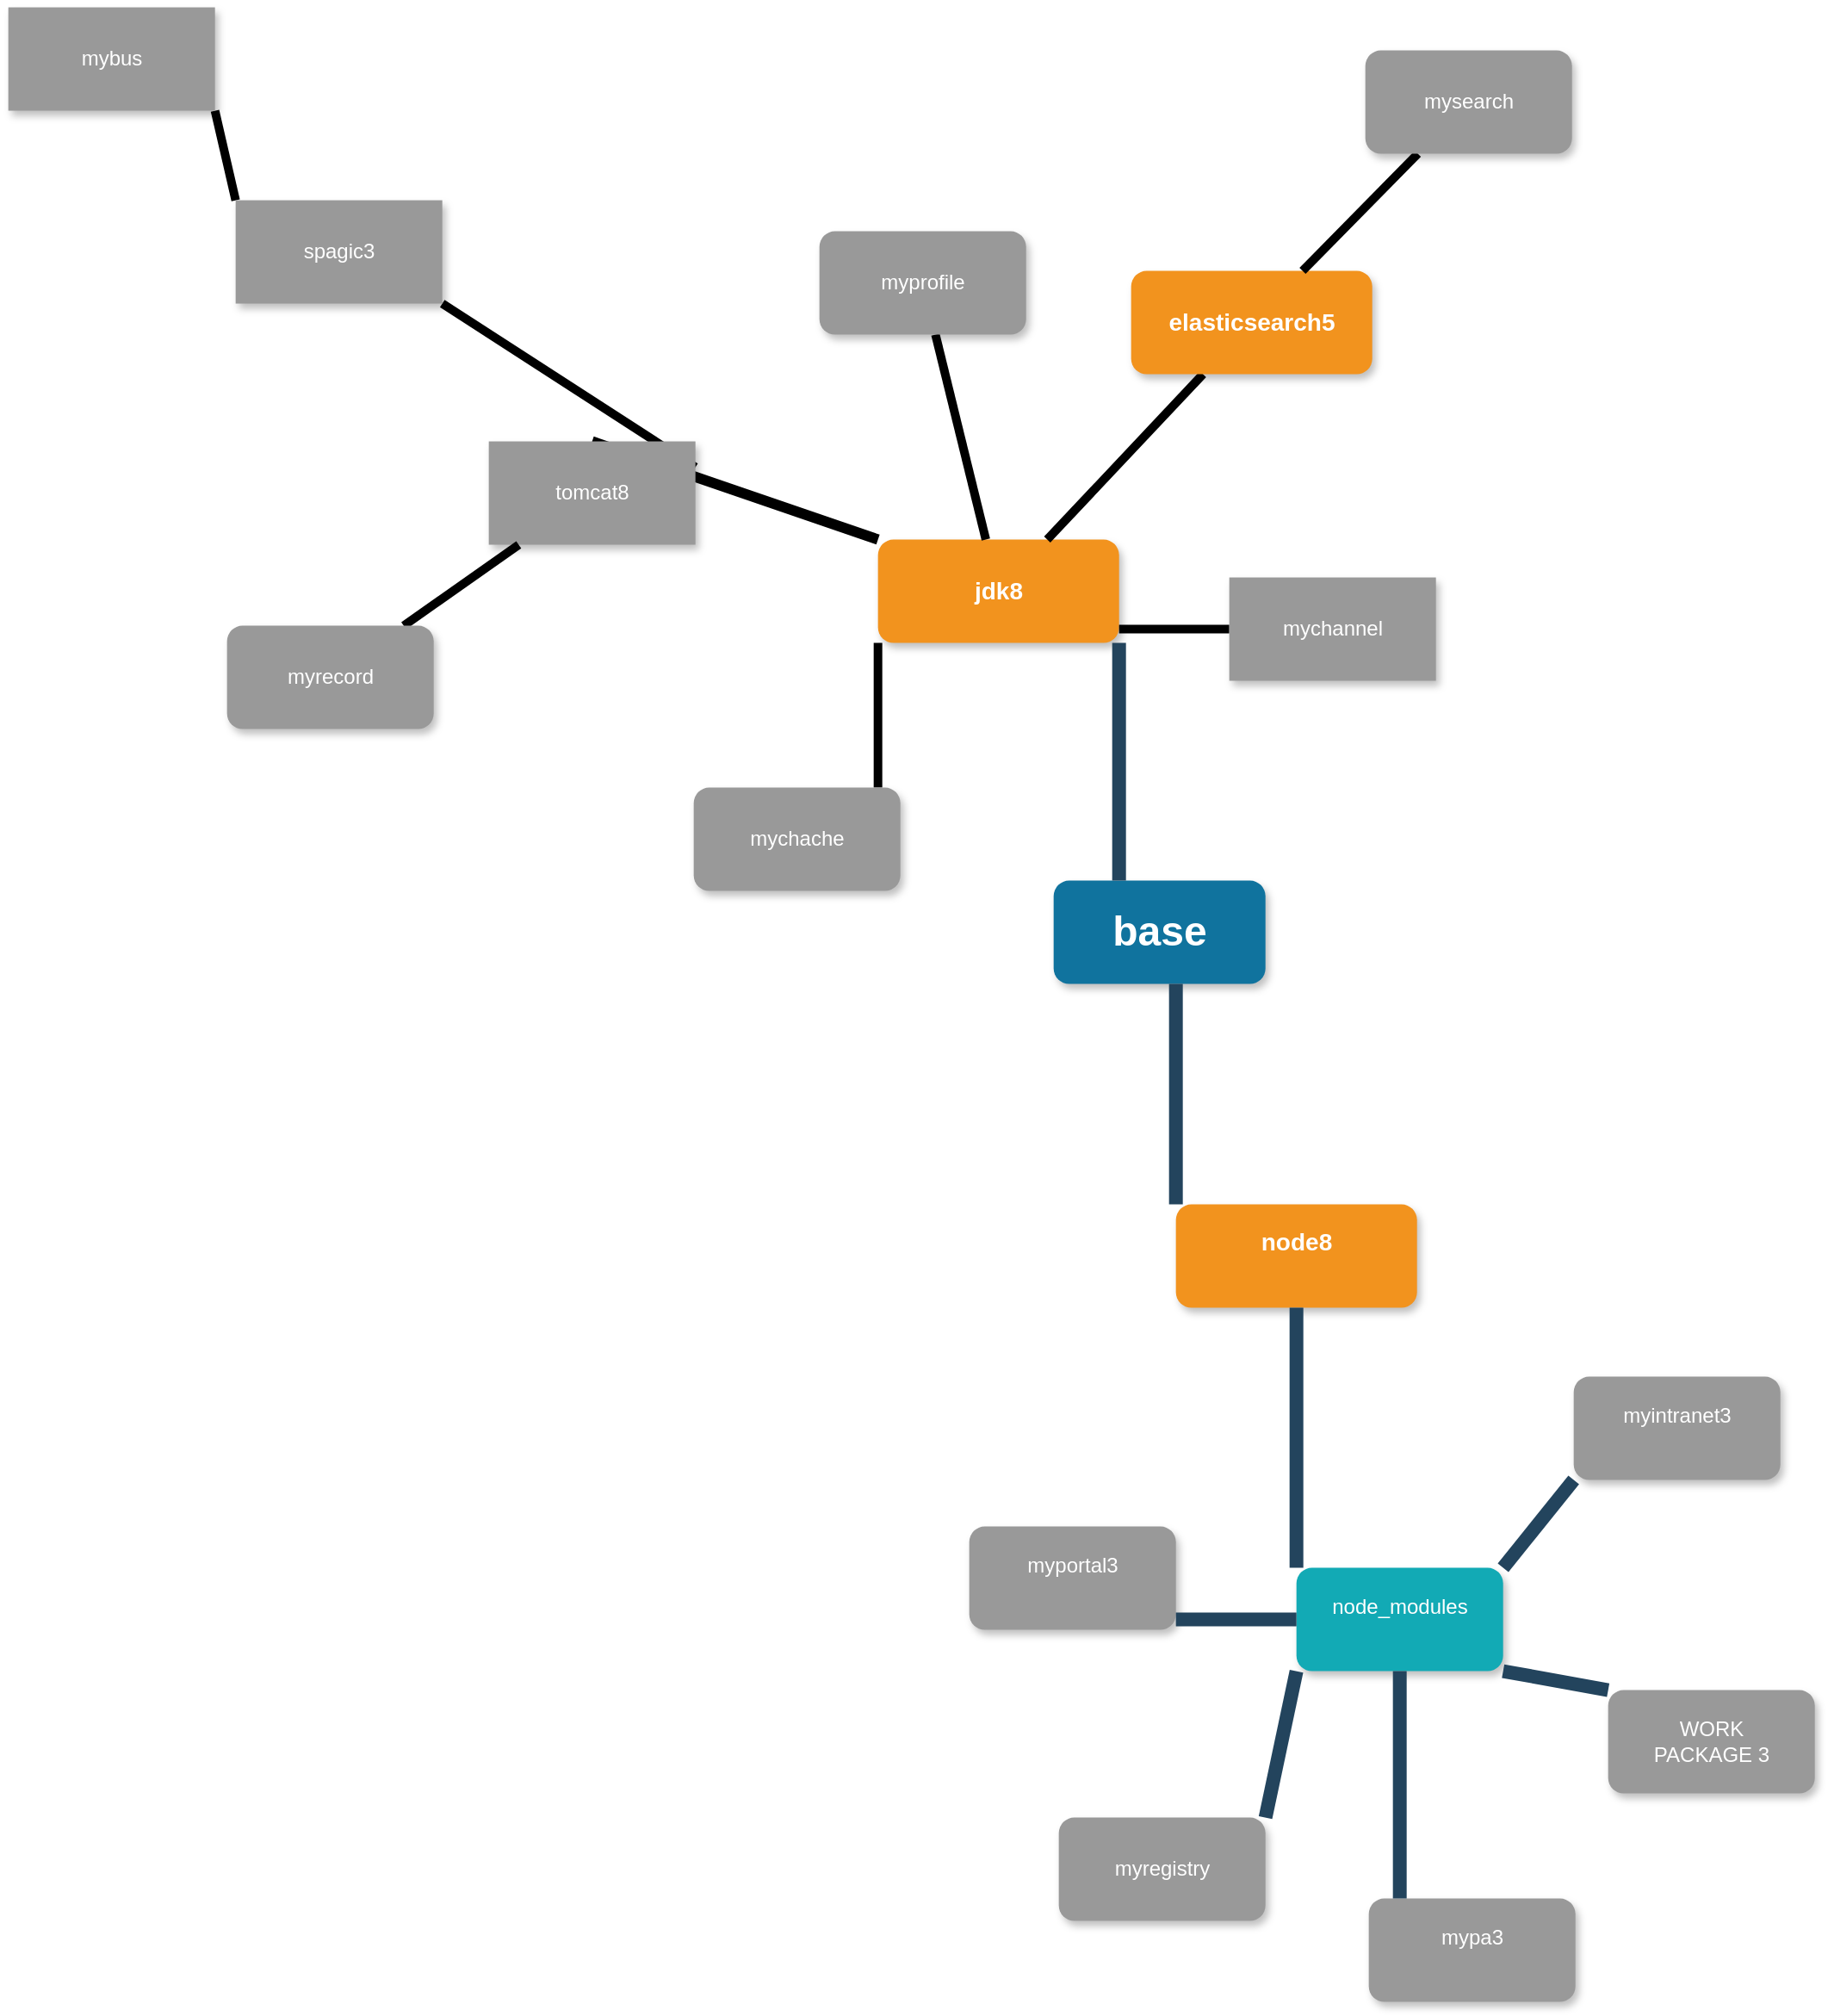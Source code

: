 <mxfile version="12.0.3" type="github" pages="1"><diagram name="Page-1" id="64c3da0e-402f-94eb-ee01-a36477274f13"><mxGraphModel dx="6654" dy="4340" grid="0" gridSize="10" guides="1" tooltips="1" connect="1" arrows="1" fold="1" page="1" pageScale="1" pageWidth="4681" pageHeight="3300" background="#ffffff" math="0" shadow="0"><root><mxCell id="0"/><mxCell id="1" parent="0"/><mxCell id="2" value="base" style="whiteSpace=wrap;rounded=1;shadow=1;fillColor=#10739E;strokeColor=none;fontColor=#FFFFFF;fontStyle=1;fontSize=24" parent="1" vertex="1"><mxGeometry x="556.84" y="80.269" width="123" height="60" as="geometry"/></mxCell><mxCell id="3" value="node8&#10;" style="whiteSpace=wrap;rounded=1;fillColor=#F2931E;strokeColor=none;shadow=1;fontColor=#FFFFFF;fontStyle=1;fontSize=14" parent="1" vertex="1"><mxGeometry x="627.84" y="268.269" width="140" height="60" as="geometry"/></mxCell><mxCell id="bUWu-asXfypw-r32qk8q-242" style="edgeStyle=orthogonalEdgeStyle;rounded=0;orthogonalLoop=1;jettySize=auto;html=1;entryX=0.5;entryY=0;entryDx=0;entryDy=0;strokeWidth=6;noEdgeStyle=1;orthogonal=1;endArrow=none;endFill=0;" edge="1" parent="1" source="4" target="bUWu-asXfypw-r32qk8q-240"><mxGeometry relative="1" as="geometry"/></mxCell><mxCell id="4" value="jdk8" style="whiteSpace=wrap;rounded=1;fillColor=#F2931E;strokeColor=none;shadow=1;fontColor=#FFFFFF;fontStyle=1;fontSize=14" parent="1" vertex="1"><mxGeometry x="454.84" y="-117.731" width="140" height="60" as="geometry"/></mxCell><mxCell id="10" value="node_modules&#10;" style="whiteSpace=wrap;rounded=1;fillColor=#12AAB5;strokeColor=none;shadow=1;fontColor=#FFFFFF;" parent="1" vertex="1"><mxGeometry x="697.84" y="479.269" width="120" height="60" as="geometry"/></mxCell><mxCell id="23" value="myportal3&#10;" style="whiteSpace=wrap;rounded=1;fillColor=#999999;strokeColor=none;shadow=1;fontColor=#FFFFFF;fontStyle=0" parent="1" vertex="1"><mxGeometry x="507.84" y="455.269" width="120" height="60" as="geometry"/></mxCell><mxCell id="24" value="mypa3&#10;" style="whiteSpace=wrap;rounded=1;fillColor=#999999;strokeColor=none;shadow=1;fontColor=#FFFFFF;fontStyle=0" parent="1" vertex="1"><mxGeometry x="739.84" y="671.269" width="120" height="60" as="geometry"/></mxCell><mxCell id="25" value="WORK&#10;PACKAGE 3" style="whiteSpace=wrap;rounded=1;fillColor=#999999;strokeColor=none;shadow=1;fontColor=#FFFFFF;fontStyle=0" parent="1" vertex="1"><mxGeometry x="878.84" y="550.269" width="120" height="60" as="geometry"/></mxCell><mxCell id="26" value="myregistry" style="whiteSpace=wrap;rounded=1;fillColor=#999999;strokeColor=none;shadow=1;fontColor=#FFFFFF;fontStyle=0" parent="1" vertex="1"><mxGeometry x="559.84" y="624.269" width="120" height="60" as="geometry"/></mxCell><mxCell id="27" value="myintranet3&#10;" style="whiteSpace=wrap;rounded=1;fillColor=#999999;strokeColor=none;shadow=1;fontColor=#FFFFFF;fontStyle=0" parent="1" vertex="1"><mxGeometry x="858.84" y="368.269" width="120" height="60" as="geometry"/></mxCell><mxCell id="103" value="" style="edgeStyle=elbowEdgeStyle;elbow=vertical;rounded=0;fontColor=#000000;endArrow=none;endFill=0;strokeWidth=8;strokeColor=#23445D;noEdgeStyle=1;orthogonal=1;" parent="1" source="3" target="10" edge="1"><mxGeometry width="100" height="100" relative="1" as="geometry"><mxPoint x="20" y="290" as="sourcePoint"/><mxPoint x="120" y="190" as="targetPoint"/></mxGeometry></mxCell><mxCell id="105" value="" style="edgeStyle=elbowEdgeStyle;elbow=horizontal;rounded=0;fontColor=#000000;endArrow=none;endFill=0;strokeWidth=8;strokeColor=#23445D;noEdgeStyle=1;orthogonal=1;" parent="1" source="10" target="23" edge="1"><mxGeometry width="100" height="100" relative="1" as="geometry"><mxPoint x="10" y="480" as="sourcePoint"/><mxPoint x="110" y="380" as="targetPoint"/></mxGeometry></mxCell><mxCell id="106" value="" style="edgeStyle=elbowEdgeStyle;elbow=horizontal;rounded=0;fontColor=#000000;endArrow=none;endFill=0;strokeWidth=8;strokeColor=#23445D;noEdgeStyle=1;orthogonal=1;" parent="1" source="10" target="24" edge="1"><mxGeometry width="100" height="100" relative="1" as="geometry"><mxPoint x="80" y="340" as="sourcePoint"/><mxPoint x="80" y="440" as="targetPoint"/></mxGeometry></mxCell><mxCell id="107" value="" style="edgeStyle=elbowEdgeStyle;elbow=horizontal;rounded=0;fontColor=#000000;endArrow=none;endFill=0;strokeWidth=8;strokeColor=#23445D;noEdgeStyle=1;orthogonal=1;" parent="1" source="10" target="27" edge="1"><mxGeometry width="100" height="100" relative="1" as="geometry"><mxPoint x="80" y="340" as="sourcePoint"/><mxPoint x="80" y="440" as="targetPoint"/></mxGeometry></mxCell><mxCell id="109" value="" style="edgeStyle=elbowEdgeStyle;elbow=horizontal;rounded=0;fontColor=#000000;endArrow=none;endFill=0;strokeWidth=8;strokeColor=#23445D;noEdgeStyle=1;orthogonal=1;" parent="1" source="10" target="26" edge="1"><mxGeometry width="100" height="100" relative="1" as="geometry"><mxPoint x="100" y="360" as="sourcePoint"/><mxPoint x="100" y="460" as="targetPoint"/></mxGeometry></mxCell><mxCell id="110" value="" style="edgeStyle=elbowEdgeStyle;elbow=horizontal;rounded=0;fontColor=#000000;endArrow=none;endFill=0;strokeWidth=8;strokeColor=#23445D;noEdgeStyle=1;orthogonal=1;" parent="1" source="10" target="25" edge="1"><mxGeometry width="100" height="100" relative="1" as="geometry"><mxPoint x="110" y="370" as="sourcePoint"/><mxPoint x="110" y="470" as="targetPoint"/></mxGeometry></mxCell><mxCell id="229" value="" style="edgeStyle=elbowEdgeStyle;elbow=vertical;rounded=0;fontColor=#000000;endArrow=none;endFill=0;strokeWidth=8;strokeColor=#23445D;noEdgeStyle=1;orthogonal=1;" parent="1" source="2" target="3" edge="1"><mxGeometry width="100" height="100" relative="1" as="geometry"><mxPoint x="540" y="140" as="sourcePoint"/><mxPoint x="640" y="40" as="targetPoint"/></mxGeometry></mxCell><mxCell id="230" value="" style="edgeStyle=elbowEdgeStyle;elbow=vertical;rounded=0;fontColor=#000000;endArrow=none;endFill=0;strokeWidth=8;strokeColor=#23445D;noEdgeStyle=1;orthogonal=1;" parent="1" source="2" target="4" edge="1"><mxGeometry width="100" height="100" relative="1" as="geometry"><mxPoint x="550" y="150" as="sourcePoint"/><mxPoint x="650" y="50" as="targetPoint"/></mxGeometry></mxCell><mxCell id="bUWu-asXfypw-r32qk8q-245" style="edgeStyle=orthogonalEdgeStyle;rounded=0;orthogonalLoop=1;jettySize=auto;html=1;endArrow=none;endFill=0;strokeWidth=5;noEdgeStyle=1;orthogonal=1;" edge="1" parent="1" source="bUWu-asXfypw-r32qk8q-230" target="4"><mxGeometry relative="1" as="geometry"><Array as="points"/></mxGeometry></mxCell><mxCell id="bUWu-asXfypw-r32qk8q-230" value="mychannel" style="whiteSpace=wrap;rounded=1;fillColor=#999999;strokeColor=none;shadow=1;fontColor=#FFFFFF;fontStyle=0;arcSize=0;" vertex="1" parent="1"><mxGeometry x="658.84" y="-95.731" width="120" height="60" as="geometry"/></mxCell><mxCell id="bUWu-asXfypw-r32qk8q-246" style="edgeStyle=orthogonalEdgeStyle;rounded=0;orthogonalLoop=1;jettySize=auto;html=1;endArrow=none;endFill=0;strokeWidth=5;noEdgeStyle=1;orthogonal=1;" edge="1" parent="1" source="bUWu-asXfypw-r32qk8q-231" target="4"><mxGeometry relative="1" as="geometry"><Array as="points"/></mxGeometry></mxCell><mxCell id="bUWu-asXfypw-r32qk8q-231" value="mychache" style="whiteSpace=wrap;rounded=1;fillColor=#999999;strokeColor=none;shadow=1;fontColor=#FFFFFF;fontStyle=0" vertex="1" parent="1"><mxGeometry x="347.84" y="26.269" width="120" height="60" as="geometry"/></mxCell><mxCell id="bUWu-asXfypw-r32qk8q-248" style="edgeStyle=orthogonalEdgeStyle;rounded=0;orthogonalLoop=1;jettySize=auto;html=1;endArrow=none;endFill=0;strokeWidth=5;noEdgeStyle=1;orthogonal=1;" edge="1" parent="1" source="bUWu-asXfypw-r32qk8q-236" target="bUWu-asXfypw-r32qk8q-237"><mxGeometry relative="1" as="geometry"><Array as="points"/></mxGeometry></mxCell><mxCell id="bUWu-asXfypw-r32qk8q-236" value="mybus" style="whiteSpace=wrap;rounded=1;fillColor=#999999;strokeColor=none;shadow=1;fontColor=#FFFFFF;fontStyle=0;arcSize=0;" vertex="1" parent="1"><mxGeometry x="-50.16" y="-426.731" width="120" height="60" as="geometry"/></mxCell><mxCell id="bUWu-asXfypw-r32qk8q-247" style="edgeStyle=orthogonalEdgeStyle;rounded=0;orthogonalLoop=1;jettySize=auto;html=1;entryX=1;entryY=0.25;entryDx=0;entryDy=0;endArrow=none;endFill=0;strokeWidth=5;noEdgeStyle=1;orthogonal=1;" edge="1" parent="1" source="bUWu-asXfypw-r32qk8q-237" target="bUWu-asXfypw-r32qk8q-240"><mxGeometry relative="1" as="geometry"><Array as="points"/></mxGeometry></mxCell><mxCell id="bUWu-asXfypw-r32qk8q-237" value="spagic3" style="whiteSpace=wrap;rounded=1;fillColor=#999999;strokeColor=none;shadow=1;fontColor=#FFFFFF;fontStyle=0;arcSize=0;" vertex="1" parent="1"><mxGeometry x="81.84" y="-314.731" width="120" height="60" as="geometry"/></mxCell><mxCell id="bUWu-asXfypw-r32qk8q-240" value="tomcat8" style="whiteSpace=wrap;rounded=1;fillColor=#999999;strokeColor=none;shadow=1;fontColor=#FFFFFF;fontStyle=0;arcSize=0;" vertex="1" parent="1"><mxGeometry x="228.84" y="-174.731" width="120" height="60" as="geometry"/></mxCell><mxCell id="bUWu-asXfypw-r32qk8q-251" style="edgeStyle=orthogonalEdgeStyle;rounded=0;orthogonalLoop=1;jettySize=auto;html=1;strokeWidth=5;endArrow=none;endFill=0;noEdgeStyle=1;" edge="1" parent="1" source="bUWu-asXfypw-r32qk8q-249" target="4"><mxGeometry relative="1" as="geometry"/></mxCell><mxCell id="bUWu-asXfypw-r32qk8q-249" value="myprofile" style="whiteSpace=wrap;rounded=1;fillColor=#999999;strokeColor=none;shadow=1;fontColor=#FFFFFF;fontStyle=0" vertex="1" parent="1"><mxGeometry x="420.84" y="-296.731" width="120" height="60" as="geometry"/></mxCell><mxCell id="bUWu-asXfypw-r32qk8q-253" style="edgeStyle=orthogonalEdgeStyle;rounded=0;orthogonalLoop=1;jettySize=auto;html=1;endArrow=none;endFill=0;strokeWidth=5;noEdgeStyle=1;" edge="1" parent="1" source="bUWu-asXfypw-r32qk8q-252" target="bUWu-asXfypw-r32qk8q-240"><mxGeometry relative="1" as="geometry"/></mxCell><mxCell id="bUWu-asXfypw-r32qk8q-252" value="myrecord" style="whiteSpace=wrap;rounded=1;fillColor=#999999;strokeColor=none;shadow=1;fontColor=#FFFFFF;fontStyle=0" vertex="1" parent="1"><mxGeometry x="76.84" y="-67.731" width="120" height="60" as="geometry"/></mxCell><mxCell id="bUWu-asXfypw-r32qk8q-257" style="edgeStyle=orthogonalEdgeStyle;rounded=0;orthogonalLoop=1;jettySize=auto;html=1;endArrow=none;endFill=0;strokeWidth=5;noEdgeStyle=1;" edge="1" parent="1" source="bUWu-asXfypw-r32qk8q-254" target="4"><mxGeometry relative="1" as="geometry"/></mxCell><mxCell id="bUWu-asXfypw-r32qk8q-254" value="elasticsearch5" style="whiteSpace=wrap;rounded=1;fillColor=#F2931E;strokeColor=none;shadow=1;fontColor=#FFFFFF;fontStyle=1;fontSize=14" vertex="1" parent="1"><mxGeometry x="601.84" y="-273.731" width="140" height="60" as="geometry"/></mxCell><mxCell id="bUWu-asXfypw-r32qk8q-256" style="edgeStyle=orthogonalEdgeStyle;rounded=0;orthogonalLoop=1;jettySize=auto;html=1;endArrow=none;endFill=0;strokeWidth=5;noEdgeStyle=1;" edge="1" parent="1" source="bUWu-asXfypw-r32qk8q-255" target="bUWu-asXfypw-r32qk8q-254"><mxGeometry relative="1" as="geometry"/></mxCell><mxCell id="bUWu-asXfypw-r32qk8q-255" value="mysearch" style="whiteSpace=wrap;rounded=1;fillColor=#999999;strokeColor=none;shadow=1;fontColor=#FFFFFF;fontStyle=0" vertex="1" parent="1"><mxGeometry x="737.84" y="-401.731" width="120" height="60" as="geometry"/></mxCell></root></mxGraphModel></diagram></mxfile>